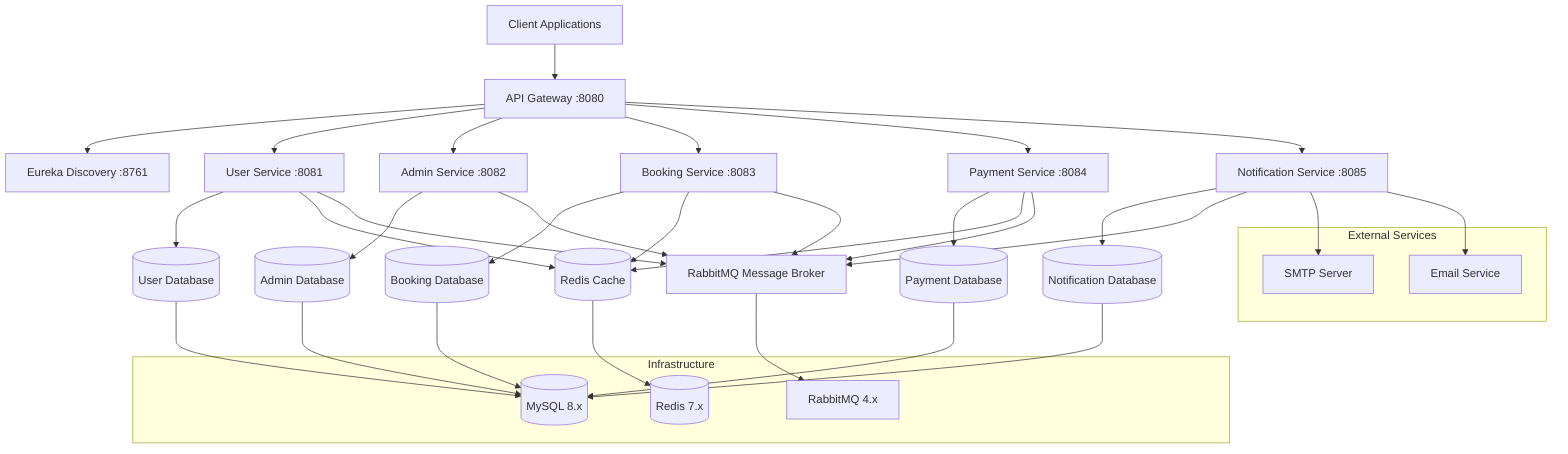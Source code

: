 graph TB
    Client[Client Applications] --> Gateway[API Gateway :8080]
    
    Gateway --> Discovery[Eureka Discovery :8761]
    Gateway --> UserService[User Service :8081]
    Gateway --> AdminService[Admin Service :8082]
    Gateway --> BookingService[Booking Service :8083]
    Gateway --> PaymentService[Payment Service :8084]
    Gateway --> NotificationService[Notification Service :8085]
    
    UserService --> UserDB[(User Database)]
    AdminService --> AdminDB[(Admin Database)]
    BookingService --> BookingDB[(Booking Database)]
    PaymentService --> PaymentDB[(Payment Database)]
    NotificationService --> NotificationDB[(Notification Database)]
    
    UserService --> Redis[(Redis Cache)]
    BookingService --> Redis
    PaymentService --> Redis
    
    UserService --> RabbitMQ[RabbitMQ Message Broker]
    AdminService --> RabbitMQ
    BookingService --> RabbitMQ
    PaymentService --> RabbitMQ
    NotificationService --> RabbitMQ
    
    subgraph "External Services"
        SMTP[SMTP Server]
        EmailService[Email Service]
    end
    
    NotificationService --> SMTP
    NotificationService --> EmailService
    
    subgraph "Infrastructure"
        MySQL[(MySQL 8.x)]
        RedisInfra[(Redis 7.x)]
        RabbitInfra[RabbitMQ 4.x]
    end
    
    UserDB --> MySQL
    AdminDB --> MySQL
    BookingDB --> MySQL
    PaymentDB --> MySQL
    NotificationDB --> MySQL
    
    Redis --> RedisInfra
    RabbitMQ --> RabbitInfra